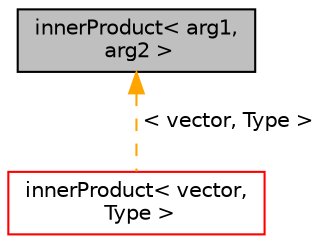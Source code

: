 digraph "innerProduct&lt; arg1, arg2 &gt;"
{
  bgcolor="transparent";
  edge [fontname="Helvetica",fontsize="10",labelfontname="Helvetica",labelfontsize="10"];
  node [fontname="Helvetica",fontsize="10",shape=record];
  Node1 [label="innerProduct\< arg1,\l arg2 \>",height=0.2,width=0.4,color="black", fillcolor="grey75", style="filled", fontcolor="black"];
  Node1 -> Node2 [dir="back",color="orange",fontsize="10",style="dashed",label=" \< vector, Type \>" ,fontname="Helvetica"];
  Node2 [label="innerProduct\< vector,\l Type \>",height=0.2,width=0.4,color="red",URL="$a01105.html"];
}
